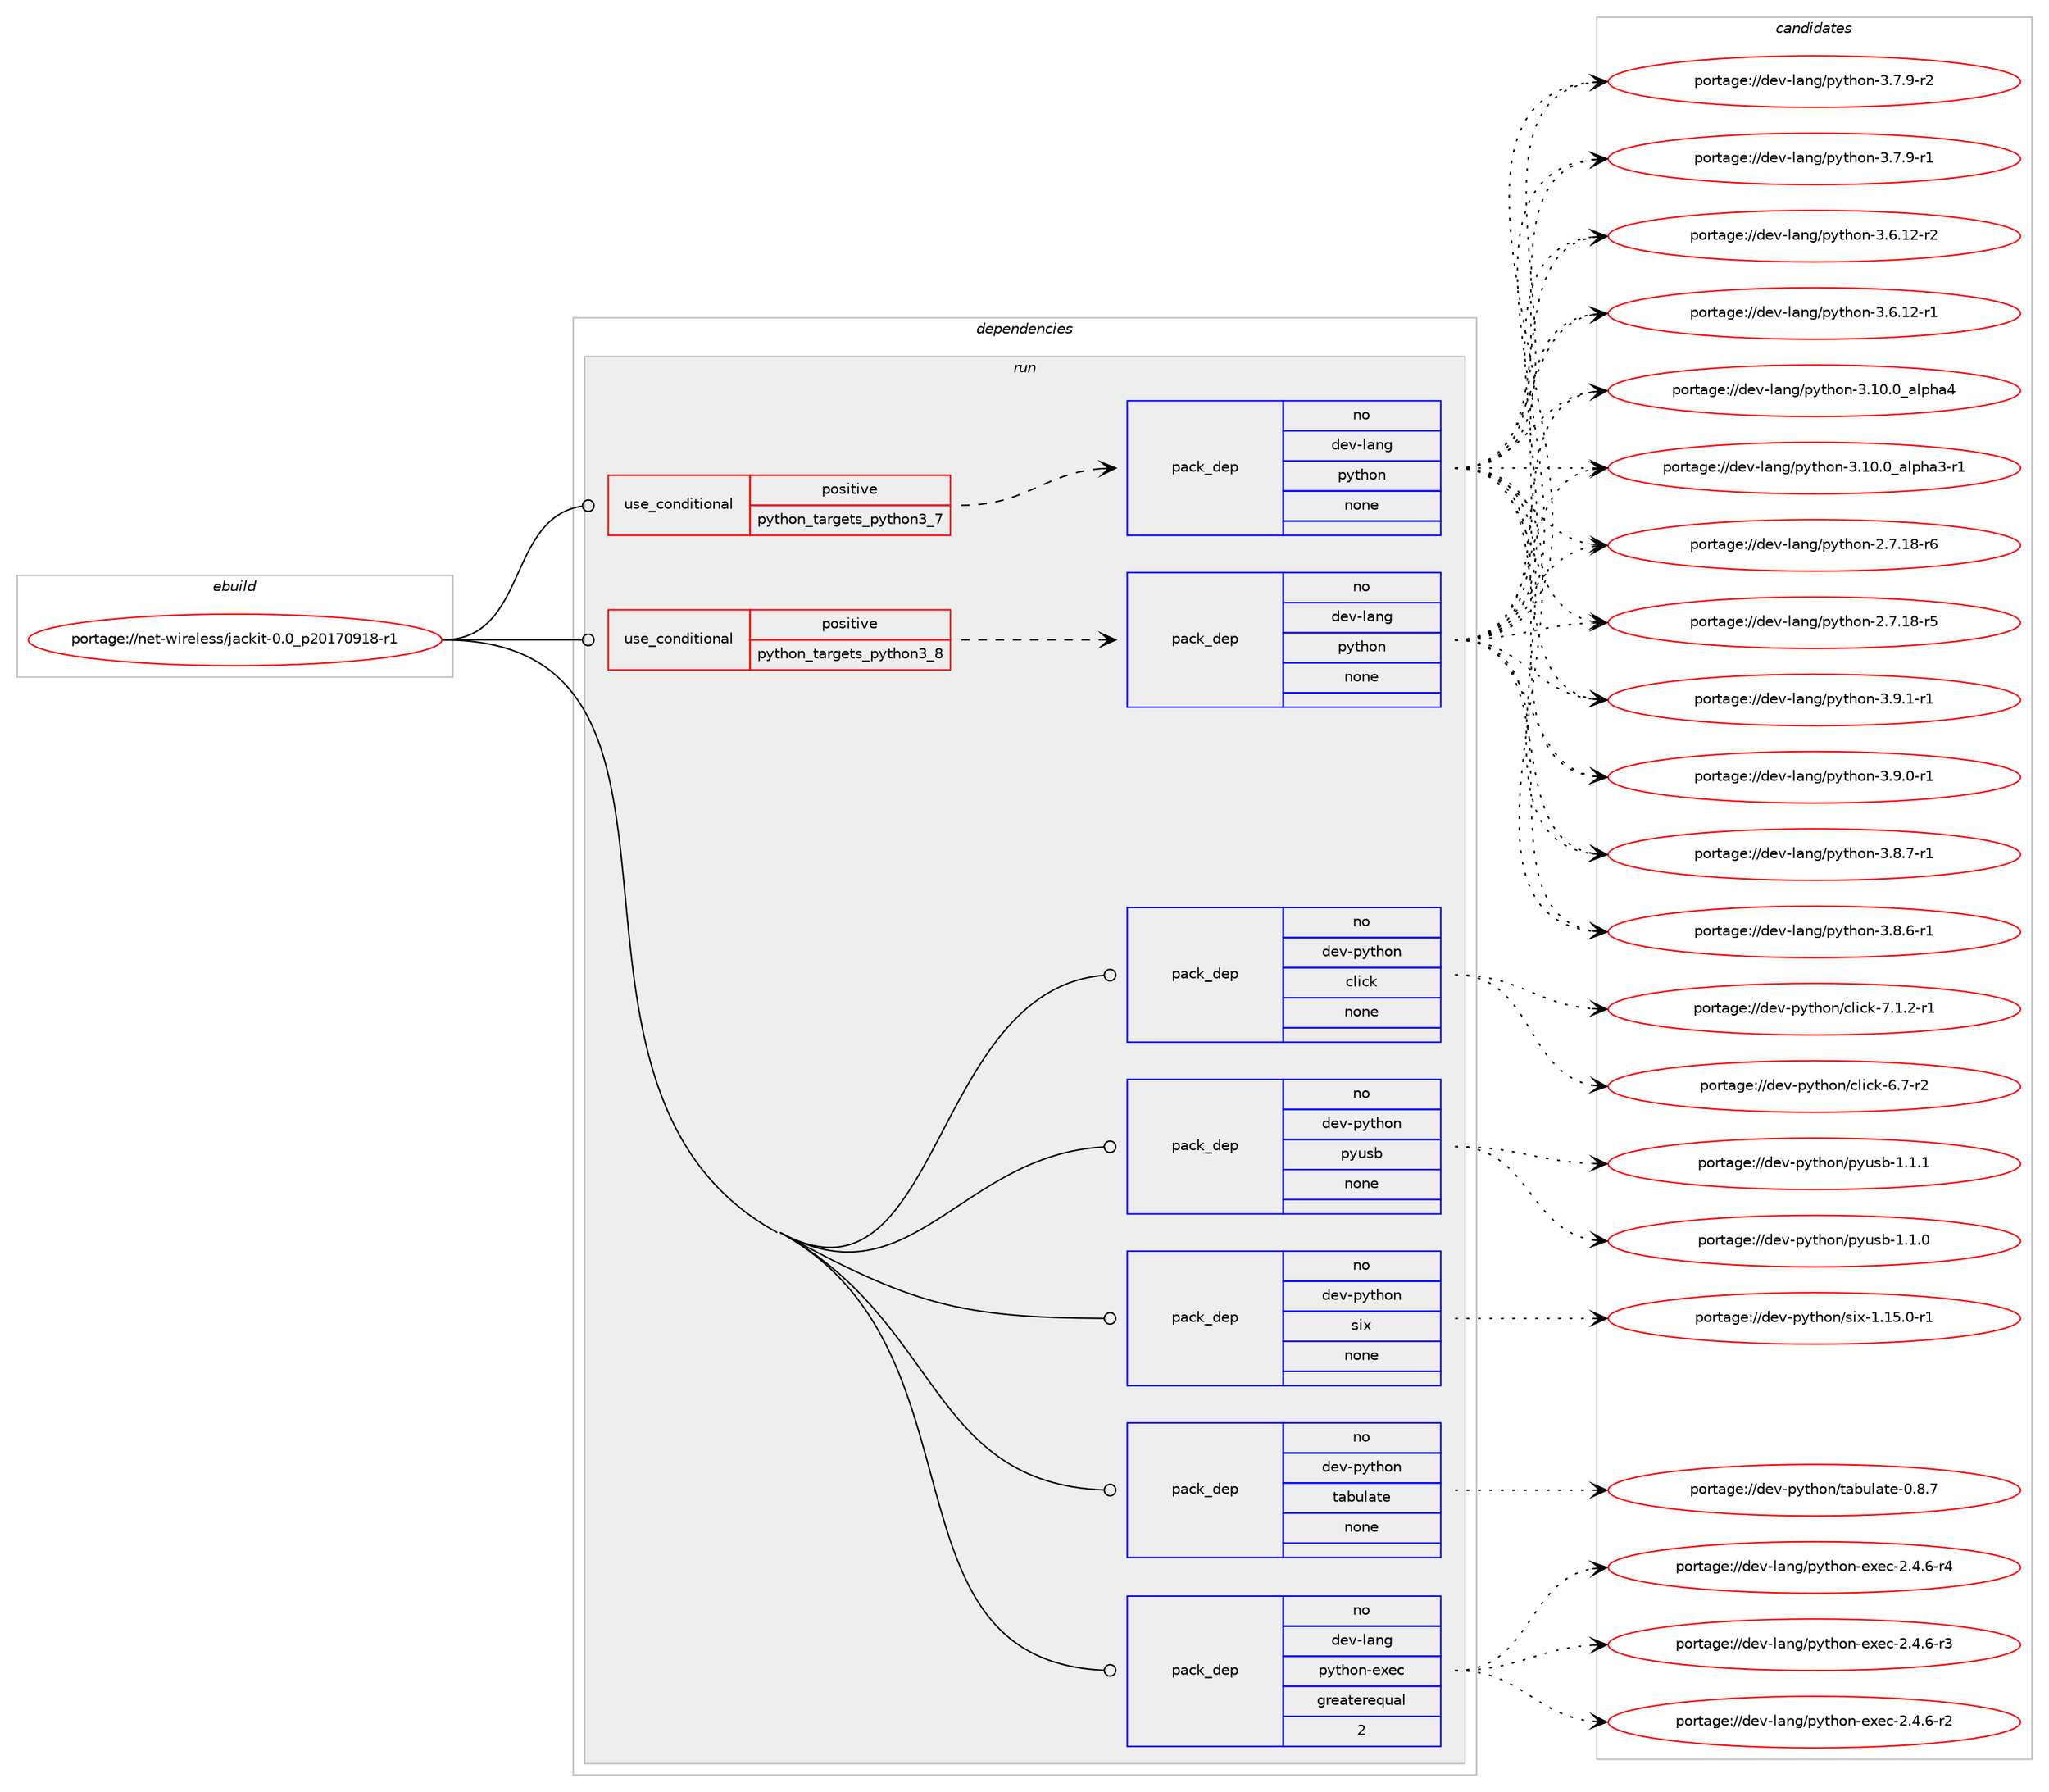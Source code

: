 digraph prolog {

# *************
# Graph options
# *************

newrank=true;
concentrate=true;
compound=true;
graph [rankdir=LR,fontname=Helvetica,fontsize=10,ranksep=1.5];#, ranksep=2.5, nodesep=0.2];
edge  [arrowhead=vee];
node  [fontname=Helvetica,fontsize=10];

# **********
# The ebuild
# **********

subgraph cluster_leftcol {
color=gray;
rank=same;
label=<<i>ebuild</i>>;
id [label="portage://net-wireless/jackit-0.0_p20170918-r1", color=red, width=4, href="../net-wireless/jackit-0.0_p20170918-r1.svg"];
}

# ****************
# The dependencies
# ****************

subgraph cluster_midcol {
color=gray;
label=<<i>dependencies</i>>;
subgraph cluster_compile {
fillcolor="#eeeeee";
style=filled;
label=<<i>compile</i>>;
}
subgraph cluster_compileandrun {
fillcolor="#eeeeee";
style=filled;
label=<<i>compile and run</i>>;
}
subgraph cluster_run {
fillcolor="#eeeeee";
style=filled;
label=<<i>run</i>>;
subgraph cond6306 {
dependency20525 [label=<<TABLE BORDER="0" CELLBORDER="1" CELLSPACING="0" CELLPADDING="4"><TR><TD ROWSPAN="3" CELLPADDING="10">use_conditional</TD></TR><TR><TD>positive</TD></TR><TR><TD>python_targets_python3_7</TD></TR></TABLE>>, shape=none, color=red];
subgraph pack14061 {
dependency20526 [label=<<TABLE BORDER="0" CELLBORDER="1" CELLSPACING="0" CELLPADDING="4" WIDTH="220"><TR><TD ROWSPAN="6" CELLPADDING="30">pack_dep</TD></TR><TR><TD WIDTH="110">no</TD></TR><TR><TD>dev-lang</TD></TR><TR><TD>python</TD></TR><TR><TD>none</TD></TR><TR><TD></TD></TR></TABLE>>, shape=none, color=blue];
}
dependency20525:e -> dependency20526:w [weight=20,style="dashed",arrowhead="vee"];
}
id:e -> dependency20525:w [weight=20,style="solid",arrowhead="odot"];
subgraph cond6307 {
dependency20527 [label=<<TABLE BORDER="0" CELLBORDER="1" CELLSPACING="0" CELLPADDING="4"><TR><TD ROWSPAN="3" CELLPADDING="10">use_conditional</TD></TR><TR><TD>positive</TD></TR><TR><TD>python_targets_python3_8</TD></TR></TABLE>>, shape=none, color=red];
subgraph pack14062 {
dependency20528 [label=<<TABLE BORDER="0" CELLBORDER="1" CELLSPACING="0" CELLPADDING="4" WIDTH="220"><TR><TD ROWSPAN="6" CELLPADDING="30">pack_dep</TD></TR><TR><TD WIDTH="110">no</TD></TR><TR><TD>dev-lang</TD></TR><TR><TD>python</TD></TR><TR><TD>none</TD></TR><TR><TD></TD></TR></TABLE>>, shape=none, color=blue];
}
dependency20527:e -> dependency20528:w [weight=20,style="dashed",arrowhead="vee"];
}
id:e -> dependency20527:w [weight=20,style="solid",arrowhead="odot"];
subgraph pack14063 {
dependency20529 [label=<<TABLE BORDER="0" CELLBORDER="1" CELLSPACING="0" CELLPADDING="4" WIDTH="220"><TR><TD ROWSPAN="6" CELLPADDING="30">pack_dep</TD></TR><TR><TD WIDTH="110">no</TD></TR><TR><TD>dev-lang</TD></TR><TR><TD>python-exec</TD></TR><TR><TD>greaterequal</TD></TR><TR><TD>2</TD></TR></TABLE>>, shape=none, color=blue];
}
id:e -> dependency20529:w [weight=20,style="solid",arrowhead="odot"];
subgraph pack14064 {
dependency20530 [label=<<TABLE BORDER="0" CELLBORDER="1" CELLSPACING="0" CELLPADDING="4" WIDTH="220"><TR><TD ROWSPAN="6" CELLPADDING="30">pack_dep</TD></TR><TR><TD WIDTH="110">no</TD></TR><TR><TD>dev-python</TD></TR><TR><TD>click</TD></TR><TR><TD>none</TD></TR><TR><TD></TD></TR></TABLE>>, shape=none, color=blue];
}
id:e -> dependency20530:w [weight=20,style="solid",arrowhead="odot"];
subgraph pack14065 {
dependency20531 [label=<<TABLE BORDER="0" CELLBORDER="1" CELLSPACING="0" CELLPADDING="4" WIDTH="220"><TR><TD ROWSPAN="6" CELLPADDING="30">pack_dep</TD></TR><TR><TD WIDTH="110">no</TD></TR><TR><TD>dev-python</TD></TR><TR><TD>pyusb</TD></TR><TR><TD>none</TD></TR><TR><TD></TD></TR></TABLE>>, shape=none, color=blue];
}
id:e -> dependency20531:w [weight=20,style="solid",arrowhead="odot"];
subgraph pack14066 {
dependency20532 [label=<<TABLE BORDER="0" CELLBORDER="1" CELLSPACING="0" CELLPADDING="4" WIDTH="220"><TR><TD ROWSPAN="6" CELLPADDING="30">pack_dep</TD></TR><TR><TD WIDTH="110">no</TD></TR><TR><TD>dev-python</TD></TR><TR><TD>six</TD></TR><TR><TD>none</TD></TR><TR><TD></TD></TR></TABLE>>, shape=none, color=blue];
}
id:e -> dependency20532:w [weight=20,style="solid",arrowhead="odot"];
subgraph pack14067 {
dependency20533 [label=<<TABLE BORDER="0" CELLBORDER="1" CELLSPACING="0" CELLPADDING="4" WIDTH="220"><TR><TD ROWSPAN="6" CELLPADDING="30">pack_dep</TD></TR><TR><TD WIDTH="110">no</TD></TR><TR><TD>dev-python</TD></TR><TR><TD>tabulate</TD></TR><TR><TD>none</TD></TR><TR><TD></TD></TR></TABLE>>, shape=none, color=blue];
}
id:e -> dependency20533:w [weight=20,style="solid",arrowhead="odot"];
}
}

# **************
# The candidates
# **************

subgraph cluster_choices {
rank=same;
color=gray;
label=<<i>candidates</i>>;

subgraph choice14061 {
color=black;
nodesep=1;
choice1001011184510897110103471121211161041111104551465746494511449 [label="portage://dev-lang/python-3.9.1-r1", color=red, width=4,href="../dev-lang/python-3.9.1-r1.svg"];
choice1001011184510897110103471121211161041111104551465746484511449 [label="portage://dev-lang/python-3.9.0-r1", color=red, width=4,href="../dev-lang/python-3.9.0-r1.svg"];
choice1001011184510897110103471121211161041111104551465646554511449 [label="portage://dev-lang/python-3.8.7-r1", color=red, width=4,href="../dev-lang/python-3.8.7-r1.svg"];
choice1001011184510897110103471121211161041111104551465646544511449 [label="portage://dev-lang/python-3.8.6-r1", color=red, width=4,href="../dev-lang/python-3.8.6-r1.svg"];
choice1001011184510897110103471121211161041111104551465546574511450 [label="portage://dev-lang/python-3.7.9-r2", color=red, width=4,href="../dev-lang/python-3.7.9-r2.svg"];
choice1001011184510897110103471121211161041111104551465546574511449 [label="portage://dev-lang/python-3.7.9-r1", color=red, width=4,href="../dev-lang/python-3.7.9-r1.svg"];
choice100101118451089711010347112121116104111110455146544649504511450 [label="portage://dev-lang/python-3.6.12-r2", color=red, width=4,href="../dev-lang/python-3.6.12-r2.svg"];
choice100101118451089711010347112121116104111110455146544649504511449 [label="portage://dev-lang/python-3.6.12-r1", color=red, width=4,href="../dev-lang/python-3.6.12-r1.svg"];
choice1001011184510897110103471121211161041111104551464948464895971081121049752 [label="portage://dev-lang/python-3.10.0_alpha4", color=red, width=4,href="../dev-lang/python-3.10.0_alpha4.svg"];
choice10010111845108971101034711212111610411111045514649484648959710811210497514511449 [label="portage://dev-lang/python-3.10.0_alpha3-r1", color=red, width=4,href="../dev-lang/python-3.10.0_alpha3-r1.svg"];
choice100101118451089711010347112121116104111110455046554649564511454 [label="portage://dev-lang/python-2.7.18-r6", color=red, width=4,href="../dev-lang/python-2.7.18-r6.svg"];
choice100101118451089711010347112121116104111110455046554649564511453 [label="portage://dev-lang/python-2.7.18-r5", color=red, width=4,href="../dev-lang/python-2.7.18-r5.svg"];
dependency20526:e -> choice1001011184510897110103471121211161041111104551465746494511449:w [style=dotted,weight="100"];
dependency20526:e -> choice1001011184510897110103471121211161041111104551465746484511449:w [style=dotted,weight="100"];
dependency20526:e -> choice1001011184510897110103471121211161041111104551465646554511449:w [style=dotted,weight="100"];
dependency20526:e -> choice1001011184510897110103471121211161041111104551465646544511449:w [style=dotted,weight="100"];
dependency20526:e -> choice1001011184510897110103471121211161041111104551465546574511450:w [style=dotted,weight="100"];
dependency20526:e -> choice1001011184510897110103471121211161041111104551465546574511449:w [style=dotted,weight="100"];
dependency20526:e -> choice100101118451089711010347112121116104111110455146544649504511450:w [style=dotted,weight="100"];
dependency20526:e -> choice100101118451089711010347112121116104111110455146544649504511449:w [style=dotted,weight="100"];
dependency20526:e -> choice1001011184510897110103471121211161041111104551464948464895971081121049752:w [style=dotted,weight="100"];
dependency20526:e -> choice10010111845108971101034711212111610411111045514649484648959710811210497514511449:w [style=dotted,weight="100"];
dependency20526:e -> choice100101118451089711010347112121116104111110455046554649564511454:w [style=dotted,weight="100"];
dependency20526:e -> choice100101118451089711010347112121116104111110455046554649564511453:w [style=dotted,weight="100"];
}
subgraph choice14062 {
color=black;
nodesep=1;
choice1001011184510897110103471121211161041111104551465746494511449 [label="portage://dev-lang/python-3.9.1-r1", color=red, width=4,href="../dev-lang/python-3.9.1-r1.svg"];
choice1001011184510897110103471121211161041111104551465746484511449 [label="portage://dev-lang/python-3.9.0-r1", color=red, width=4,href="../dev-lang/python-3.9.0-r1.svg"];
choice1001011184510897110103471121211161041111104551465646554511449 [label="portage://dev-lang/python-3.8.7-r1", color=red, width=4,href="../dev-lang/python-3.8.7-r1.svg"];
choice1001011184510897110103471121211161041111104551465646544511449 [label="portage://dev-lang/python-3.8.6-r1", color=red, width=4,href="../dev-lang/python-3.8.6-r1.svg"];
choice1001011184510897110103471121211161041111104551465546574511450 [label="portage://dev-lang/python-3.7.9-r2", color=red, width=4,href="../dev-lang/python-3.7.9-r2.svg"];
choice1001011184510897110103471121211161041111104551465546574511449 [label="portage://dev-lang/python-3.7.9-r1", color=red, width=4,href="../dev-lang/python-3.7.9-r1.svg"];
choice100101118451089711010347112121116104111110455146544649504511450 [label="portage://dev-lang/python-3.6.12-r2", color=red, width=4,href="../dev-lang/python-3.6.12-r2.svg"];
choice100101118451089711010347112121116104111110455146544649504511449 [label="portage://dev-lang/python-3.6.12-r1", color=red, width=4,href="../dev-lang/python-3.6.12-r1.svg"];
choice1001011184510897110103471121211161041111104551464948464895971081121049752 [label="portage://dev-lang/python-3.10.0_alpha4", color=red, width=4,href="../dev-lang/python-3.10.0_alpha4.svg"];
choice10010111845108971101034711212111610411111045514649484648959710811210497514511449 [label="portage://dev-lang/python-3.10.0_alpha3-r1", color=red, width=4,href="../dev-lang/python-3.10.0_alpha3-r1.svg"];
choice100101118451089711010347112121116104111110455046554649564511454 [label="portage://dev-lang/python-2.7.18-r6", color=red, width=4,href="../dev-lang/python-2.7.18-r6.svg"];
choice100101118451089711010347112121116104111110455046554649564511453 [label="portage://dev-lang/python-2.7.18-r5", color=red, width=4,href="../dev-lang/python-2.7.18-r5.svg"];
dependency20528:e -> choice1001011184510897110103471121211161041111104551465746494511449:w [style=dotted,weight="100"];
dependency20528:e -> choice1001011184510897110103471121211161041111104551465746484511449:w [style=dotted,weight="100"];
dependency20528:e -> choice1001011184510897110103471121211161041111104551465646554511449:w [style=dotted,weight="100"];
dependency20528:e -> choice1001011184510897110103471121211161041111104551465646544511449:w [style=dotted,weight="100"];
dependency20528:e -> choice1001011184510897110103471121211161041111104551465546574511450:w [style=dotted,weight="100"];
dependency20528:e -> choice1001011184510897110103471121211161041111104551465546574511449:w [style=dotted,weight="100"];
dependency20528:e -> choice100101118451089711010347112121116104111110455146544649504511450:w [style=dotted,weight="100"];
dependency20528:e -> choice100101118451089711010347112121116104111110455146544649504511449:w [style=dotted,weight="100"];
dependency20528:e -> choice1001011184510897110103471121211161041111104551464948464895971081121049752:w [style=dotted,weight="100"];
dependency20528:e -> choice10010111845108971101034711212111610411111045514649484648959710811210497514511449:w [style=dotted,weight="100"];
dependency20528:e -> choice100101118451089711010347112121116104111110455046554649564511454:w [style=dotted,weight="100"];
dependency20528:e -> choice100101118451089711010347112121116104111110455046554649564511453:w [style=dotted,weight="100"];
}
subgraph choice14063 {
color=black;
nodesep=1;
choice10010111845108971101034711212111610411111045101120101994550465246544511452 [label="portage://dev-lang/python-exec-2.4.6-r4", color=red, width=4,href="../dev-lang/python-exec-2.4.6-r4.svg"];
choice10010111845108971101034711212111610411111045101120101994550465246544511451 [label="portage://dev-lang/python-exec-2.4.6-r3", color=red, width=4,href="../dev-lang/python-exec-2.4.6-r3.svg"];
choice10010111845108971101034711212111610411111045101120101994550465246544511450 [label="portage://dev-lang/python-exec-2.4.6-r2", color=red, width=4,href="../dev-lang/python-exec-2.4.6-r2.svg"];
dependency20529:e -> choice10010111845108971101034711212111610411111045101120101994550465246544511452:w [style=dotted,weight="100"];
dependency20529:e -> choice10010111845108971101034711212111610411111045101120101994550465246544511451:w [style=dotted,weight="100"];
dependency20529:e -> choice10010111845108971101034711212111610411111045101120101994550465246544511450:w [style=dotted,weight="100"];
}
subgraph choice14064 {
color=black;
nodesep=1;
choice100101118451121211161041111104799108105991074555464946504511449 [label="portage://dev-python/click-7.1.2-r1", color=red, width=4,href="../dev-python/click-7.1.2-r1.svg"];
choice10010111845112121116104111110479910810599107455446554511450 [label="portage://dev-python/click-6.7-r2", color=red, width=4,href="../dev-python/click-6.7-r2.svg"];
dependency20530:e -> choice100101118451121211161041111104799108105991074555464946504511449:w [style=dotted,weight="100"];
dependency20530:e -> choice10010111845112121116104111110479910810599107455446554511450:w [style=dotted,weight="100"];
}
subgraph choice14065 {
color=black;
nodesep=1;
choice100101118451121211161041111104711212111711598454946494649 [label="portage://dev-python/pyusb-1.1.1", color=red, width=4,href="../dev-python/pyusb-1.1.1.svg"];
choice100101118451121211161041111104711212111711598454946494648 [label="portage://dev-python/pyusb-1.1.0", color=red, width=4,href="../dev-python/pyusb-1.1.0.svg"];
dependency20531:e -> choice100101118451121211161041111104711212111711598454946494649:w [style=dotted,weight="100"];
dependency20531:e -> choice100101118451121211161041111104711212111711598454946494648:w [style=dotted,weight="100"];
}
subgraph choice14066 {
color=black;
nodesep=1;
choice1001011184511212111610411111047115105120454946495346484511449 [label="portage://dev-python/six-1.15.0-r1", color=red, width=4,href="../dev-python/six-1.15.0-r1.svg"];
dependency20532:e -> choice1001011184511212111610411111047115105120454946495346484511449:w [style=dotted,weight="100"];
}
subgraph choice14067 {
color=black;
nodesep=1;
choice1001011184511212111610411111047116979811710897116101454846564655 [label="portage://dev-python/tabulate-0.8.7", color=red, width=4,href="../dev-python/tabulate-0.8.7.svg"];
dependency20533:e -> choice1001011184511212111610411111047116979811710897116101454846564655:w [style=dotted,weight="100"];
}
}

}
